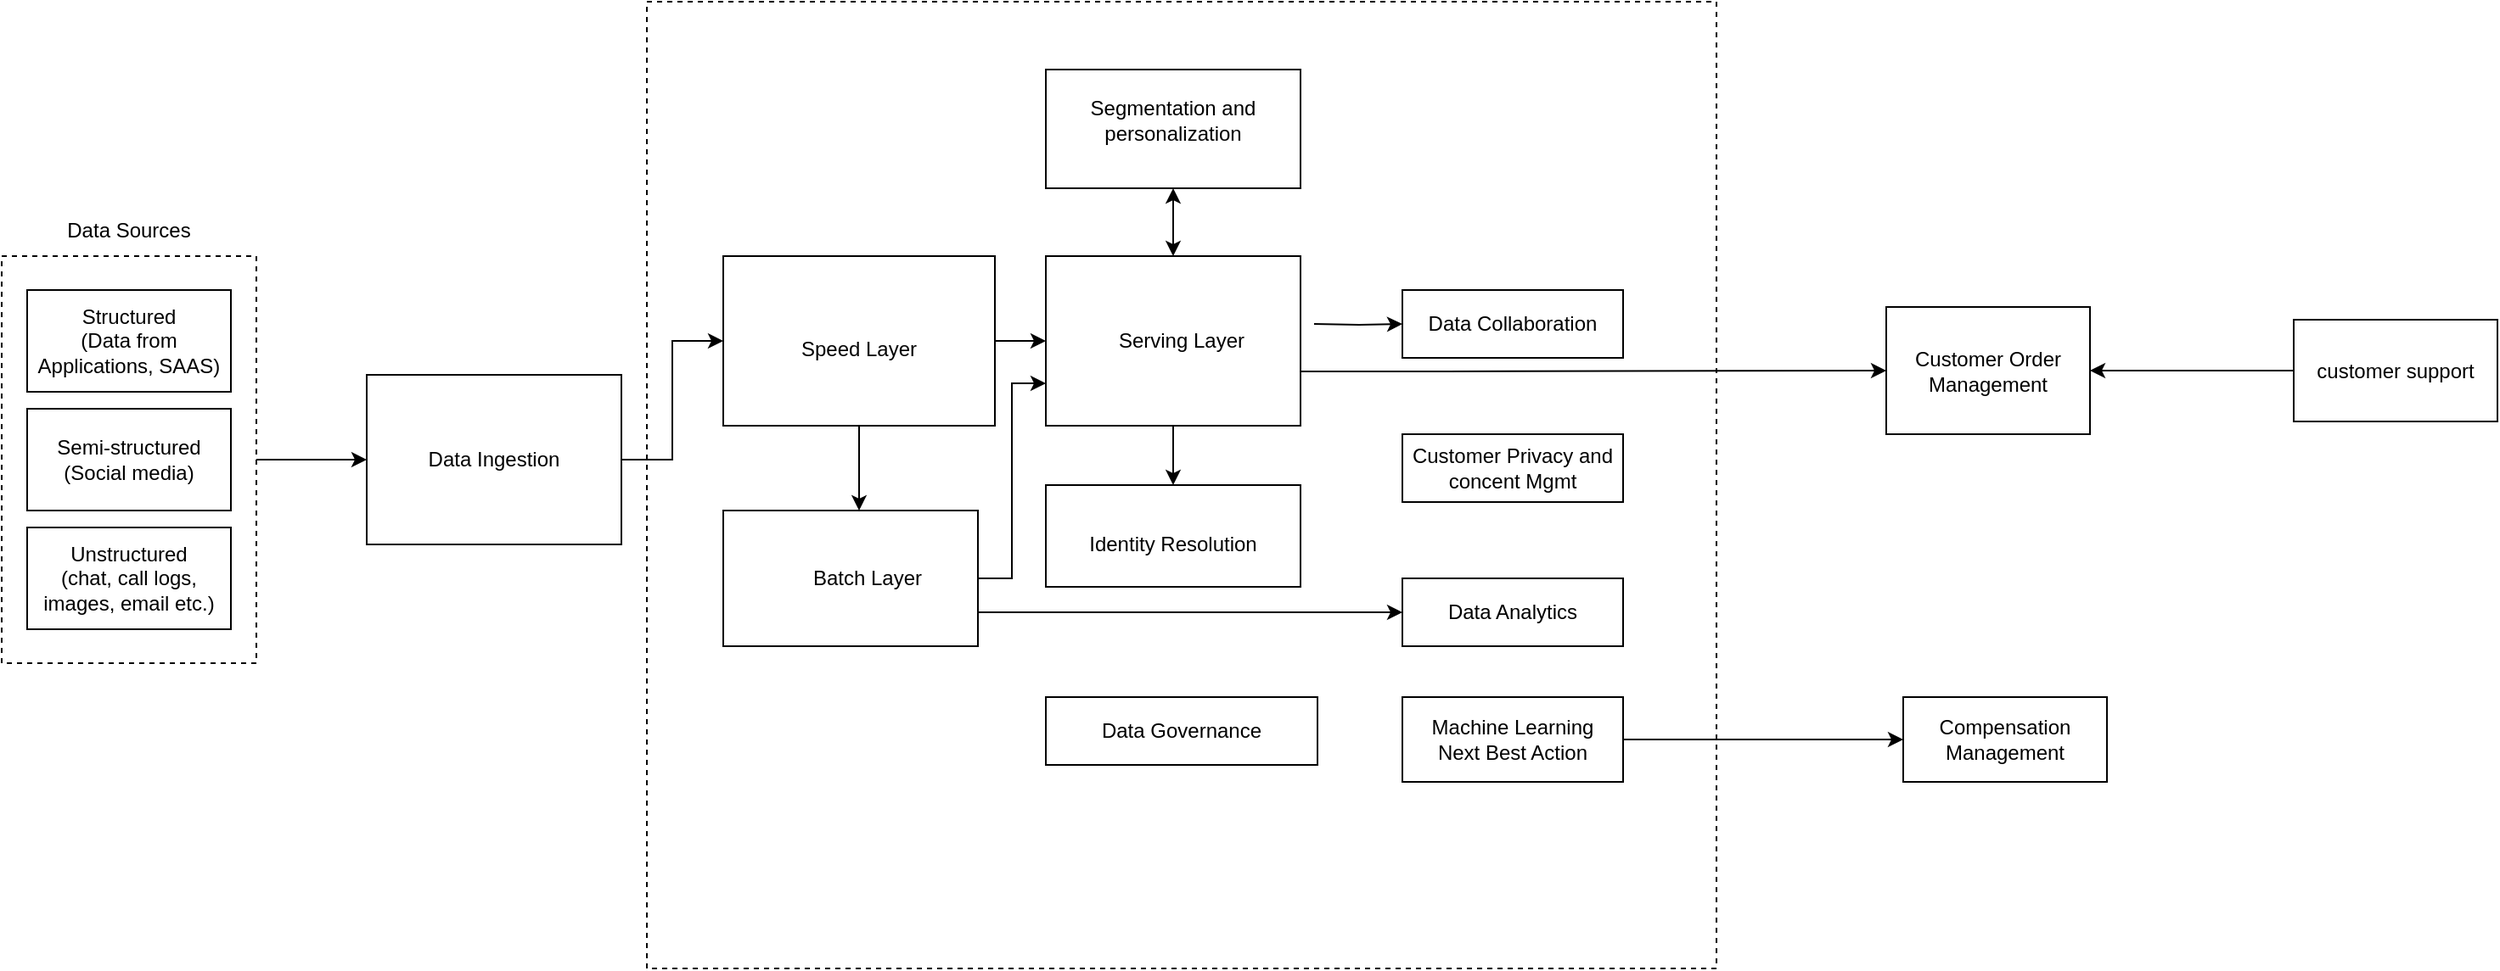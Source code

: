 <mxfile version="22.1.2" type="device">
  <diagram name="Page-1" id="gXNU79xgrMY3q3EWtDEu">
    <mxGraphModel dx="1380" dy="890" grid="1" gridSize="10" guides="1" tooltips="1" connect="1" arrows="1" fold="1" page="1" pageScale="1" pageWidth="1800" pageHeight="1200" math="0" shadow="0">
      <root>
        <mxCell id="0" />
        <mxCell id="1" parent="0" />
        <mxCell id="MVNK-Vq9QjaQ3LfX-SFe-2" value="" style="rounded=0;whiteSpace=wrap;html=1;fillColor=none;dashed=1;" parent="1" vertex="1">
          <mxGeometry x="510" y="80" width="630" height="570" as="geometry" />
        </mxCell>
        <mxCell id="MVNK-Vq9QjaQ3LfX-SFe-3" style="edgeStyle=orthogonalEdgeStyle;rounded=0;orthogonalLoop=1;jettySize=auto;html=1;entryX=0;entryY=0.5;entryDx=0;entryDy=0;" parent="1" source="MVNK-Vq9QjaQ3LfX-SFe-4" target="MVNK-Vq9QjaQ3LfX-SFe-10" edge="1">
          <mxGeometry relative="1" as="geometry" />
        </mxCell>
        <mxCell id="MVNK-Vq9QjaQ3LfX-SFe-4" value="" style="rounded=0;whiteSpace=wrap;html=1;fillColor=none;dashed=1;fontColor=#ffffff;strokeColor=#000000;" parent="1" vertex="1">
          <mxGeometry x="130" y="230" width="150" height="240" as="geometry" />
        </mxCell>
        <mxCell id="MVNK-Vq9QjaQ3LfX-SFe-5" value="Semi-structured&lt;br&gt;(Social media)" style="rounded=0;whiteSpace=wrap;html=1;" parent="1" vertex="1">
          <mxGeometry x="145" y="320" width="120" height="60" as="geometry" />
        </mxCell>
        <mxCell id="MVNK-Vq9QjaQ3LfX-SFe-6" value="Structured&lt;br&gt;(Data from Applications, SAAS)" style="rounded=0;whiteSpace=wrap;html=1;" parent="1" vertex="1">
          <mxGeometry x="145" y="250" width="120" height="60" as="geometry" />
        </mxCell>
        <mxCell id="MVNK-Vq9QjaQ3LfX-SFe-7" value="Unstructured&lt;br&gt;(chat, call logs, images, email etc.)" style="rounded=0;whiteSpace=wrap;html=1;" parent="1" vertex="1">
          <mxGeometry x="145" y="390" width="120" height="60" as="geometry" />
        </mxCell>
        <mxCell id="MVNK-Vq9QjaQ3LfX-SFe-8" value="Data Sources" style="text;html=1;strokeColor=none;fillColor=none;align=center;verticalAlign=middle;whiteSpace=wrap;rounded=0;" parent="1" vertex="1">
          <mxGeometry x="150" y="200" width="110" height="30" as="geometry" />
        </mxCell>
        <mxCell id="MVNK-Vq9QjaQ3LfX-SFe-9" style="edgeStyle=orthogonalEdgeStyle;rounded=0;orthogonalLoop=1;jettySize=auto;html=1;entryX=0;entryY=0.5;entryDx=0;entryDy=0;" parent="1" source="MVNK-Vq9QjaQ3LfX-SFe-10" target="MVNK-Vq9QjaQ3LfX-SFe-20" edge="1">
          <mxGeometry relative="1" as="geometry" />
        </mxCell>
        <mxCell id="MVNK-Vq9QjaQ3LfX-SFe-10" value="" style="rounded=0;whiteSpace=wrap;html=1;fillColor=none;fontColor=#ffffff;strokeColor=#000000;" parent="1" vertex="1">
          <mxGeometry x="345" y="300" width="150" height="100" as="geometry" />
        </mxCell>
        <mxCell id="MVNK-Vq9QjaQ3LfX-SFe-11" value="Data Ingestion" style="text;html=1;strokeColor=none;fillColor=none;align=center;verticalAlign=middle;whiteSpace=wrap;rounded=0;" parent="1" vertex="1">
          <mxGeometry x="365" y="335" width="110" height="30" as="geometry" />
        </mxCell>
        <mxCell id="MVNK-Vq9QjaQ3LfX-SFe-12" style="edgeStyle=orthogonalEdgeStyle;rounded=0;orthogonalLoop=1;jettySize=auto;html=1;entryX=0.5;entryY=0;entryDx=0;entryDy=0;" parent="1" source="MVNK-Vq9QjaQ3LfX-SFe-14" target="MVNK-Vq9QjaQ3LfX-SFe-24" edge="1">
          <mxGeometry relative="1" as="geometry">
            <Array as="points" />
          </mxGeometry>
        </mxCell>
        <mxCell id="MVNK-Vq9QjaQ3LfX-SFe-13" style="edgeStyle=orthogonalEdgeStyle;rounded=0;orthogonalLoop=1;jettySize=auto;html=1;entryX=0;entryY=0.5;entryDx=0;entryDy=0;" parent="1" source="MVNK-Vq9QjaQ3LfX-SFe-14" target="MVNK-Vq9QjaQ3LfX-SFe-37" edge="1">
          <mxGeometry relative="1" as="geometry">
            <Array as="points">
              <mxPoint x="980" y="298" />
              <mxPoint x="980" y="298" />
            </Array>
          </mxGeometry>
        </mxCell>
        <mxCell id="MVNK-Vq9QjaQ3LfX-SFe-14" value="" style="rounded=0;whiteSpace=wrap;html=1;fillColor=none;fontColor=#ffffff;strokeColor=#000000;" parent="1" vertex="1">
          <mxGeometry x="745" y="230" width="150" height="100" as="geometry" />
        </mxCell>
        <mxCell id="MVNK-Vq9QjaQ3LfX-SFe-15" value="Speed Layer" style="text;html=1;strokeColor=none;fillColor=none;align=center;verticalAlign=middle;whiteSpace=wrap;rounded=0;" parent="1" vertex="1">
          <mxGeometry x="580" y="270" width="110" height="30" as="geometry" />
        </mxCell>
        <mxCell id="MVNK-Vq9QjaQ3LfX-SFe-16" style="edgeStyle=orthogonalEdgeStyle;rounded=0;orthogonalLoop=1;jettySize=auto;html=1;entryX=0;entryY=0.75;entryDx=0;entryDy=0;" parent="1" source="MVNK-Vq9QjaQ3LfX-SFe-17" target="MVNK-Vq9QjaQ3LfX-SFe-14" edge="1">
          <mxGeometry relative="1" as="geometry" />
        </mxCell>
        <mxCell id="MVNK-Vq9QjaQ3LfX-SFe-17" value="" style="rounded=0;whiteSpace=wrap;html=1;fillColor=none;fontColor=#ffffff;strokeColor=#000000;" parent="1" vertex="1">
          <mxGeometry x="555" y="380" width="150" height="80" as="geometry" />
        </mxCell>
        <mxCell id="MVNK-Vq9QjaQ3LfX-SFe-18" value="Batch Layer" style="text;html=1;strokeColor=none;fillColor=none;align=center;verticalAlign=middle;whiteSpace=wrap;rounded=0;" parent="1" vertex="1">
          <mxGeometry x="585" y="410" width="110" height="20" as="geometry" />
        </mxCell>
        <mxCell id="MVNK-Vq9QjaQ3LfX-SFe-19" style="edgeStyle=orthogonalEdgeStyle;rounded=0;orthogonalLoop=1;jettySize=auto;html=1;" parent="1" source="MVNK-Vq9QjaQ3LfX-SFe-20" target="MVNK-Vq9QjaQ3LfX-SFe-14" edge="1">
          <mxGeometry relative="1" as="geometry" />
        </mxCell>
        <mxCell id="MVNK-Vq9QjaQ3LfX-SFe-20" value="" style="rounded=0;whiteSpace=wrap;html=1;fillColor=none;fontColor=#ffffff;strokeColor=#000000;" parent="1" vertex="1">
          <mxGeometry x="555" y="230" width="160" height="100" as="geometry" />
        </mxCell>
        <mxCell id="MVNK-Vq9QjaQ3LfX-SFe-21" style="rounded=0;orthogonalLoop=1;jettySize=auto;html=1;entryX=0;entryY=0.5;entryDx=0;entryDy=0;exitX=1;exitY=0.75;exitDx=0;exitDy=0;" parent="1" source="MVNK-Vq9QjaQ3LfX-SFe-17" target="MVNK-Vq9QjaQ3LfX-SFe-30" edge="1">
          <mxGeometry relative="1" as="geometry">
            <mxPoint x="905" y="280" as="sourcePoint" />
          </mxGeometry>
        </mxCell>
        <mxCell id="MVNK-Vq9QjaQ3LfX-SFe-22" style="edgeStyle=orthogonalEdgeStyle;rounded=0;orthogonalLoop=1;jettySize=auto;html=1;" parent="1" target="MVNK-Vq9QjaQ3LfX-SFe-31" edge="1">
          <mxGeometry relative="1" as="geometry">
            <mxPoint x="903" y="270" as="sourcePoint" />
          </mxGeometry>
        </mxCell>
        <mxCell id="MVNK-Vq9QjaQ3LfX-SFe-23" value="Serving Layer" style="text;html=1;strokeColor=none;fillColor=none;align=center;verticalAlign=middle;whiteSpace=wrap;rounded=0;" parent="1" vertex="1">
          <mxGeometry x="765" y="270" width="120" height="20" as="geometry" />
        </mxCell>
        <mxCell id="MVNK-Vq9QjaQ3LfX-SFe-24" value="" style="rounded=0;whiteSpace=wrap;html=1;fillColor=none;fontColor=#ffffff;strokeColor=#000000;" parent="1" vertex="1">
          <mxGeometry x="745" y="365" width="150" height="60" as="geometry" />
        </mxCell>
        <mxCell id="MVNK-Vq9QjaQ3LfX-SFe-25" value="Identity Resolution" style="text;html=1;strokeColor=none;fillColor=none;align=center;verticalAlign=middle;whiteSpace=wrap;rounded=0;" parent="1" vertex="1">
          <mxGeometry x="765" y="390" width="110" height="20" as="geometry" />
        </mxCell>
        <mxCell id="MVNK-Vq9QjaQ3LfX-SFe-26" style="edgeStyle=orthogonalEdgeStyle;rounded=0;orthogonalLoop=1;jettySize=auto;html=1;" parent="1" source="MVNK-Vq9QjaQ3LfX-SFe-20" edge="1">
          <mxGeometry relative="1" as="geometry">
            <mxPoint x="635" y="380" as="targetPoint" />
          </mxGeometry>
        </mxCell>
        <mxCell id="MVNK-Vq9QjaQ3LfX-SFe-27" value="" style="rounded=0;whiteSpace=wrap;html=1;fillColor=none;fontColor=#ffffff;strokeColor=#000000;" parent="1" vertex="1">
          <mxGeometry x="745" y="120" width="150" height="70" as="geometry" />
        </mxCell>
        <mxCell id="MVNK-Vq9QjaQ3LfX-SFe-28" value="Segmentation and personalization" style="text;html=1;strokeColor=none;fillColor=none;align=center;verticalAlign=middle;whiteSpace=wrap;rounded=0;" parent="1" vertex="1">
          <mxGeometry x="765" y="140" width="110" height="20" as="geometry" />
        </mxCell>
        <mxCell id="MVNK-Vq9QjaQ3LfX-SFe-29" value="" style="endArrow=classic;startArrow=classic;html=1;rounded=0;exitX=0.5;exitY=0;exitDx=0;exitDy=0;entryX=0.5;entryY=1;entryDx=0;entryDy=0;" parent="1" source="MVNK-Vq9QjaQ3LfX-SFe-14" target="MVNK-Vq9QjaQ3LfX-SFe-27" edge="1">
          <mxGeometry width="50" height="50" relative="1" as="geometry">
            <mxPoint x="935" y="260" as="sourcePoint" />
            <mxPoint x="985" y="210" as="targetPoint" />
          </mxGeometry>
        </mxCell>
        <mxCell id="MVNK-Vq9QjaQ3LfX-SFe-30" value="&lt;font color=&quot;#000000&quot;&gt;Data Analytics&lt;/font&gt;" style="rounded=0;whiteSpace=wrap;html=1;fillColor=none;fontColor=#ffffff;strokeColor=#000000;" parent="1" vertex="1">
          <mxGeometry x="955" y="420" width="130" height="40" as="geometry" />
        </mxCell>
        <mxCell id="MVNK-Vq9QjaQ3LfX-SFe-31" value="&lt;font color=&quot;#000000&quot;&gt;Data Collaboration&lt;/font&gt;" style="rounded=0;whiteSpace=wrap;html=1;fillColor=none;fontColor=#ffffff;strokeColor=#000000;" parent="1" vertex="1">
          <mxGeometry x="955" y="250" width="130" height="40" as="geometry" />
        </mxCell>
        <mxCell id="MVNK-Vq9QjaQ3LfX-SFe-32" value="&lt;font color=&quot;#000000&quot;&gt;Customer Privacy and concent Mgmt&lt;/font&gt;" style="rounded=0;whiteSpace=wrap;html=1;fillColor=none;fontColor=#ffffff;strokeColor=#000000;" parent="1" vertex="1">
          <mxGeometry x="955" y="335" width="130" height="40" as="geometry" />
        </mxCell>
        <mxCell id="MVNK-Vq9QjaQ3LfX-SFe-33" style="edgeStyle=orthogonalEdgeStyle;rounded=0;orthogonalLoop=1;jettySize=auto;html=1;entryX=0;entryY=0.5;entryDx=0;entryDy=0;" parent="1" source="MVNK-Vq9QjaQ3LfX-SFe-34" target="MVNK-Vq9QjaQ3LfX-SFe-35" edge="1">
          <mxGeometry relative="1" as="geometry">
            <mxPoint x="1175" y="515" as="targetPoint" />
          </mxGeometry>
        </mxCell>
        <mxCell id="MVNK-Vq9QjaQ3LfX-SFe-34" value="&lt;font color=&quot;#000000&quot;&gt;Machine Learning&lt;br&gt;Next Best Action&lt;br&gt;&lt;/font&gt;" style="rounded=0;whiteSpace=wrap;html=1;fillColor=none;fontColor=#ffffff;strokeColor=#000000;" parent="1" vertex="1">
          <mxGeometry x="955" y="490" width="130" height="50" as="geometry" />
        </mxCell>
        <mxCell id="MVNK-Vq9QjaQ3LfX-SFe-35" value="Compensation Management" style="rounded=0;whiteSpace=wrap;html=1;" parent="1" vertex="1">
          <mxGeometry x="1250" y="490" width="120" height="50" as="geometry" />
        </mxCell>
        <mxCell id="MVNK-Vq9QjaQ3LfX-SFe-36" value="&lt;font color=&quot;#000000&quot;&gt;Data Governance&lt;/font&gt;" style="rounded=0;whiteSpace=wrap;html=1;fillColor=none;fontColor=#ffffff;strokeColor=#000000;" parent="1" vertex="1">
          <mxGeometry x="745" y="490" width="160" height="40" as="geometry" />
        </mxCell>
        <mxCell id="MVNK-Vq9QjaQ3LfX-SFe-37" value="Customer Order Management" style="rounded=0;whiteSpace=wrap;html=1;" parent="1" vertex="1">
          <mxGeometry x="1240" y="260" width="120" height="75" as="geometry" />
        </mxCell>
        <mxCell id="MVNK-Vq9QjaQ3LfX-SFe-38" style="edgeStyle=orthogonalEdgeStyle;rounded=0;orthogonalLoop=1;jettySize=auto;html=1;entryX=1;entryY=0.5;entryDx=0;entryDy=0;" parent="1" source="MVNK-Vq9QjaQ3LfX-SFe-39" target="MVNK-Vq9QjaQ3LfX-SFe-37" edge="1">
          <mxGeometry relative="1" as="geometry" />
        </mxCell>
        <mxCell id="MVNK-Vq9QjaQ3LfX-SFe-39" value="customer support" style="rounded=0;whiteSpace=wrap;html=1;" parent="1" vertex="1">
          <mxGeometry x="1480" y="267.5" width="120" height="60" as="geometry" />
        </mxCell>
      </root>
    </mxGraphModel>
  </diagram>
</mxfile>
